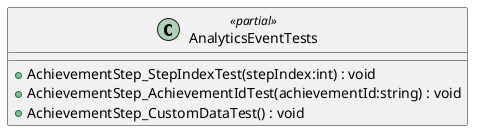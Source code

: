 @startuml
class AnalyticsEventTests <<partial>> {
    + AchievementStep_StepIndexTest(stepIndex:int) : void
    + AchievementStep_AchievementIdTest(achievementId:string) : void
    + AchievementStep_CustomDataTest() : void
}
@enduml
